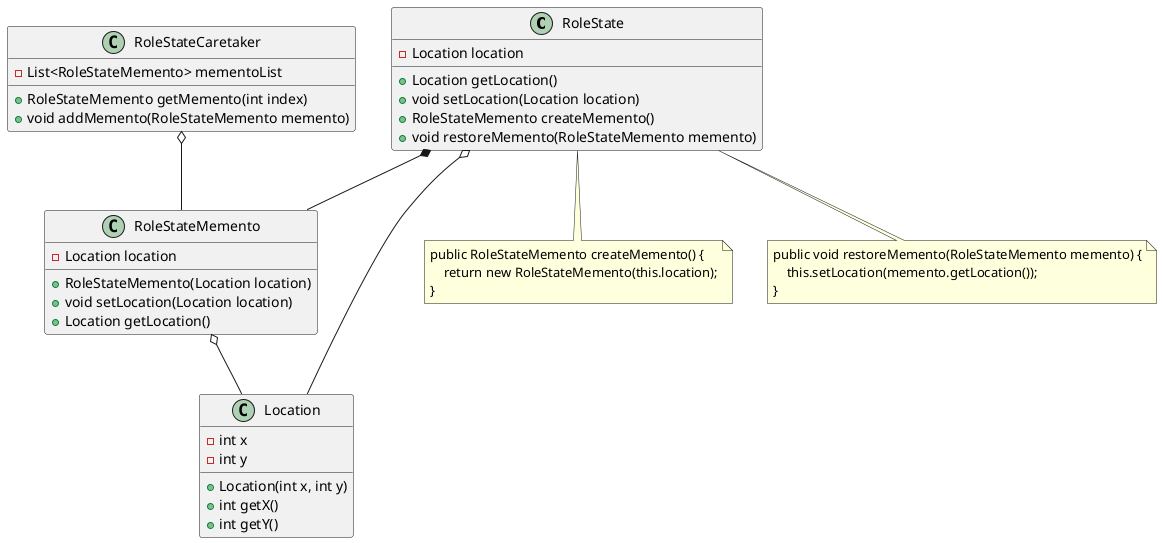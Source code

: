 @startuml

RoleState *-- RoleStateMemento
RoleStateCaretaker o-- RoleStateMemento
RoleStateMemento o-- Location
RoleState o-- Location

class RoleStateMemento {
  -Location location

  +RoleStateMemento(Location location)
  +void setLocation(Location location)
  +Location getLocation()
}

class RoleState {
  -Location location

  +Location getLocation()
  +void setLocation(Location location)
  +RoleStateMemento createMemento()
  +void restoreMemento(RoleStateMemento memento)
}

class RoleStateCaretaker {
  -List<RoleStateMemento> mementoList

  +RoleStateMemento getMemento(int index)
  +void addMemento(RoleStateMemento memento)
}

class Location {
  -int x
  -int y

  +Location(int x, int y)
  +int getX()
  +int getY()
}

note as N
    public RoleStateMemento createMemento() {
        return new RoleStateMemento(this.location);
    }
end note

note as M
    public void restoreMemento(RoleStateMemento memento) {
        this.setLocation(memento.getLocation());
    }
end note

RoleState .. N
RoleState .. M

@enduml